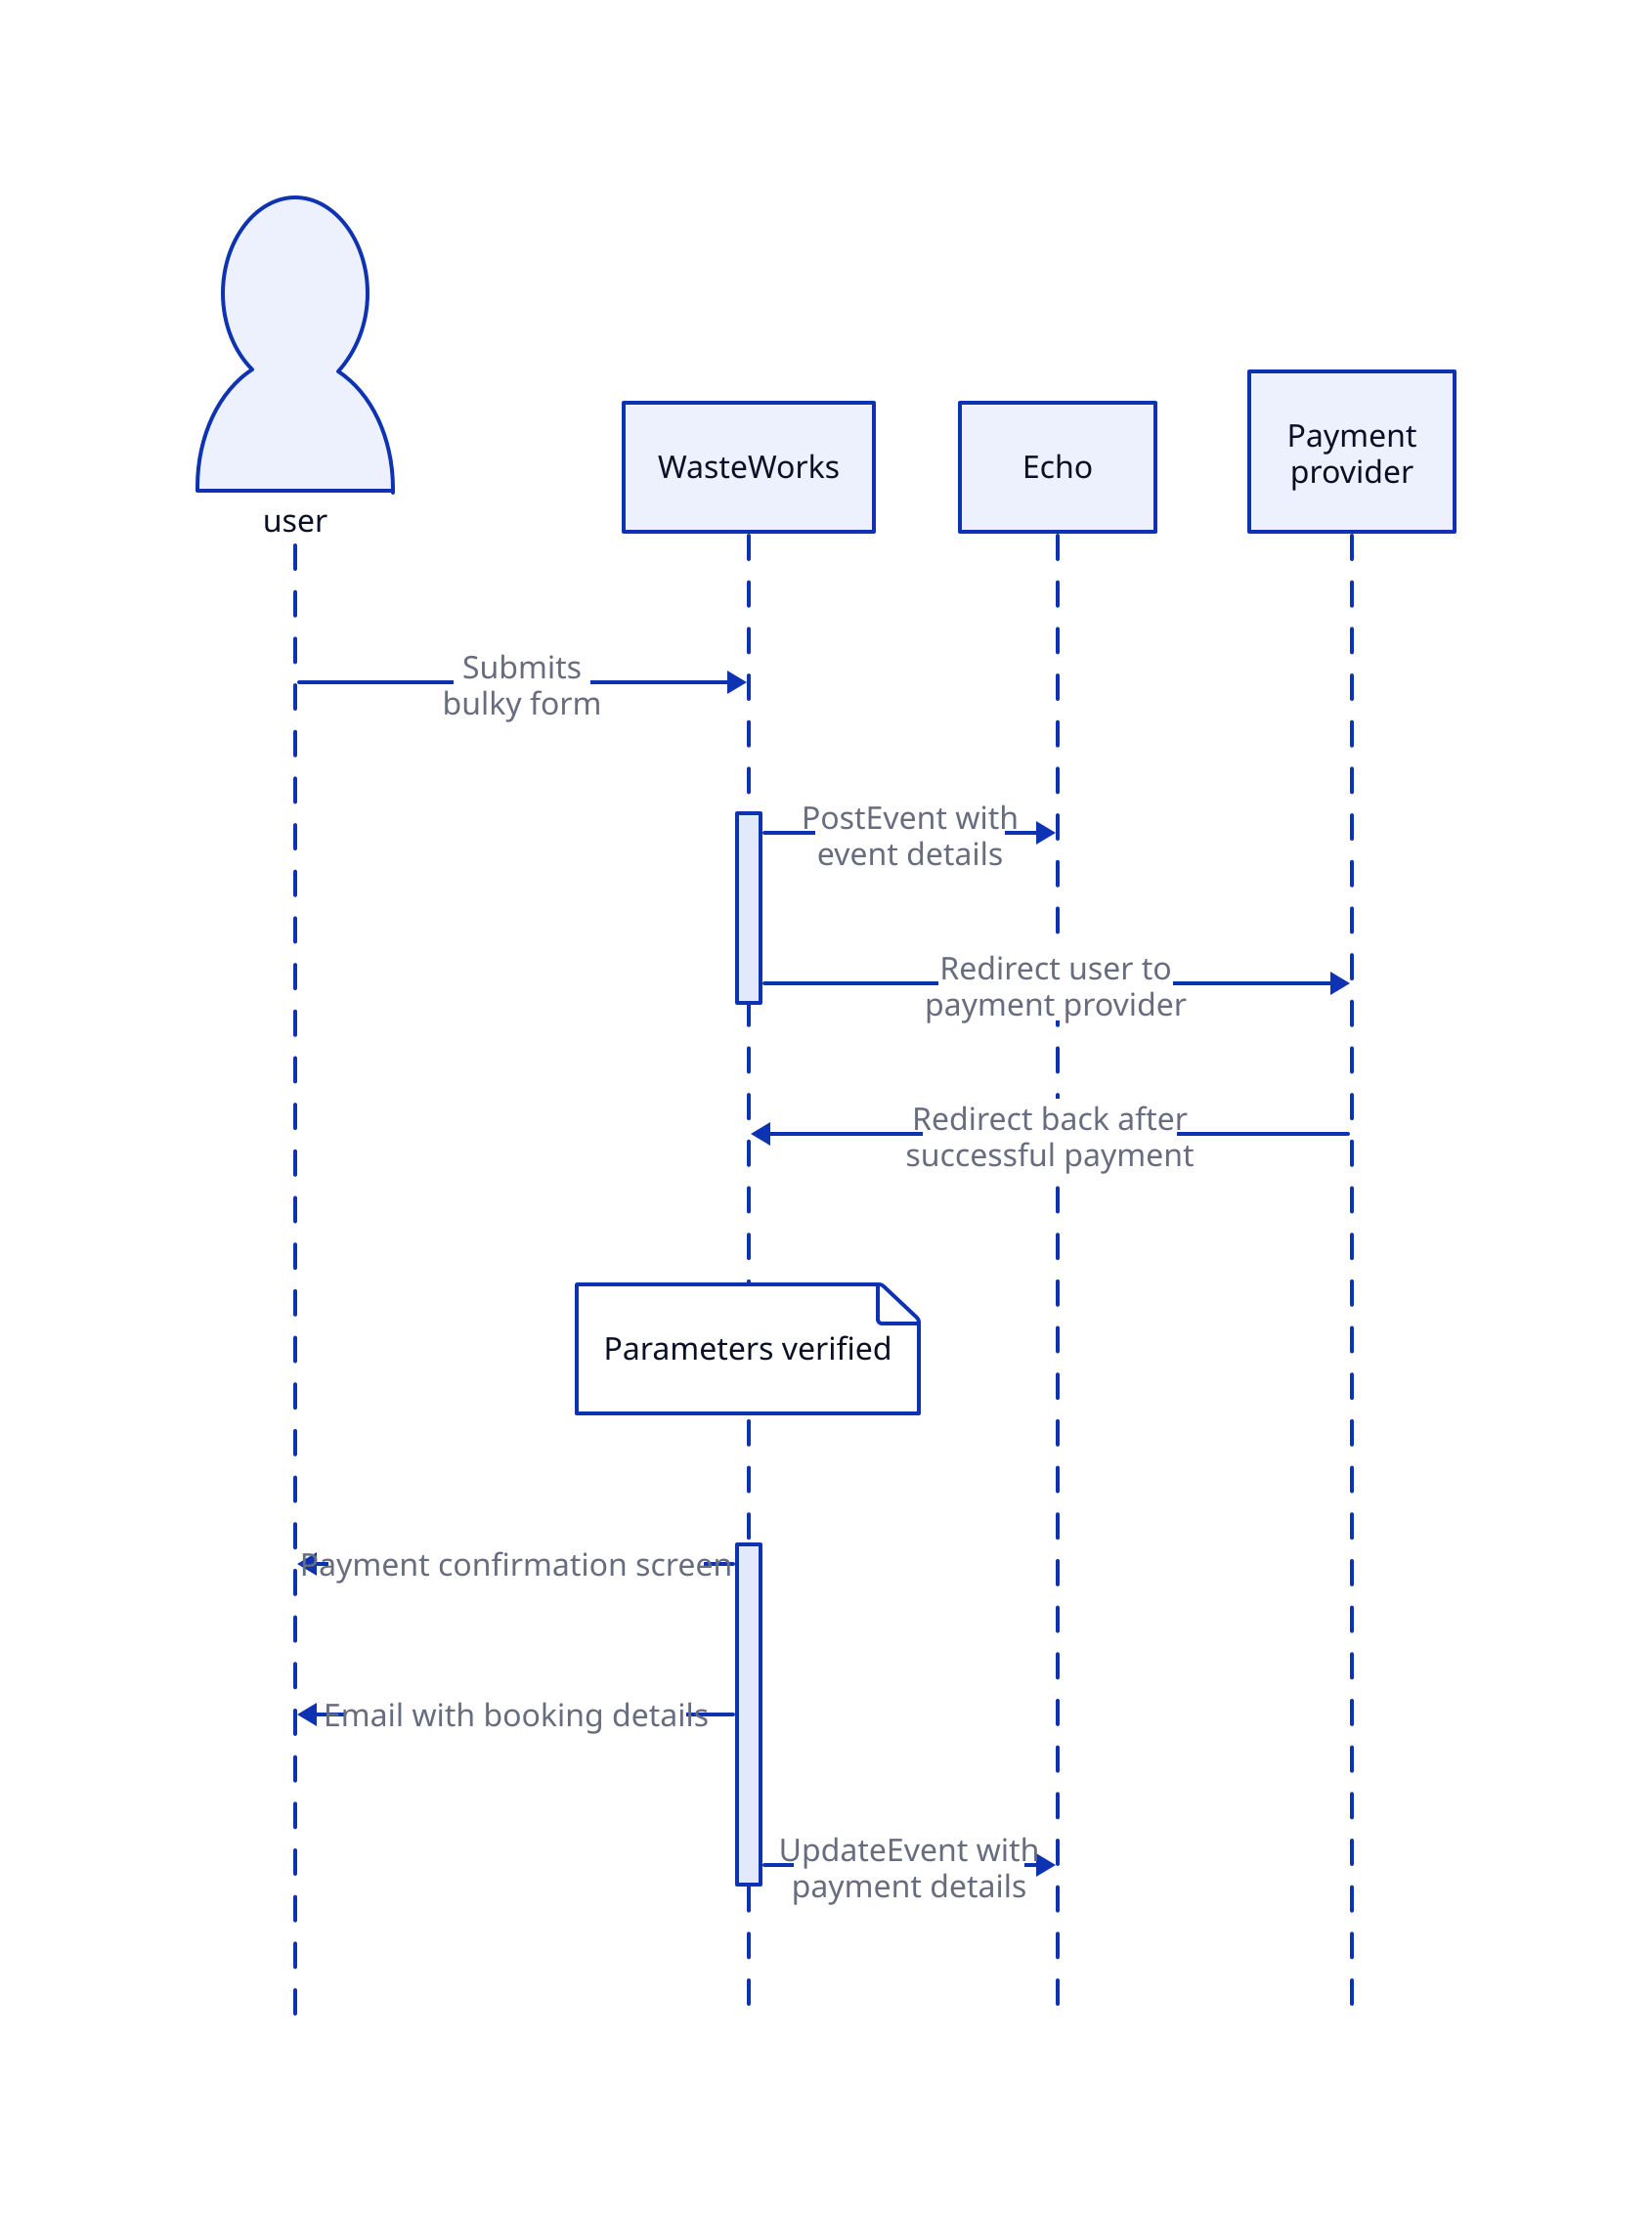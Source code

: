 shape: sequence_diagram

user: { shape: person }

user -> WasteWorks: Submits\nbulky form

WasteWorks.t -> Echo: PostEvent with\nevent details

WasteWorks.t -> Payment\nprovider: Redirect user to\npayment provider

Payment\nprovider -> WasteWorks: Redirect back after\nsuccessful payment

WasteWorks."Parameters verified"

WasteWorks.t2 -> User: Payment confirmation screen

WasteWorks.t2 -> User: Email with booking details

WasteWorks.t2 -> Echo: UpdateEvent with\npayment details

